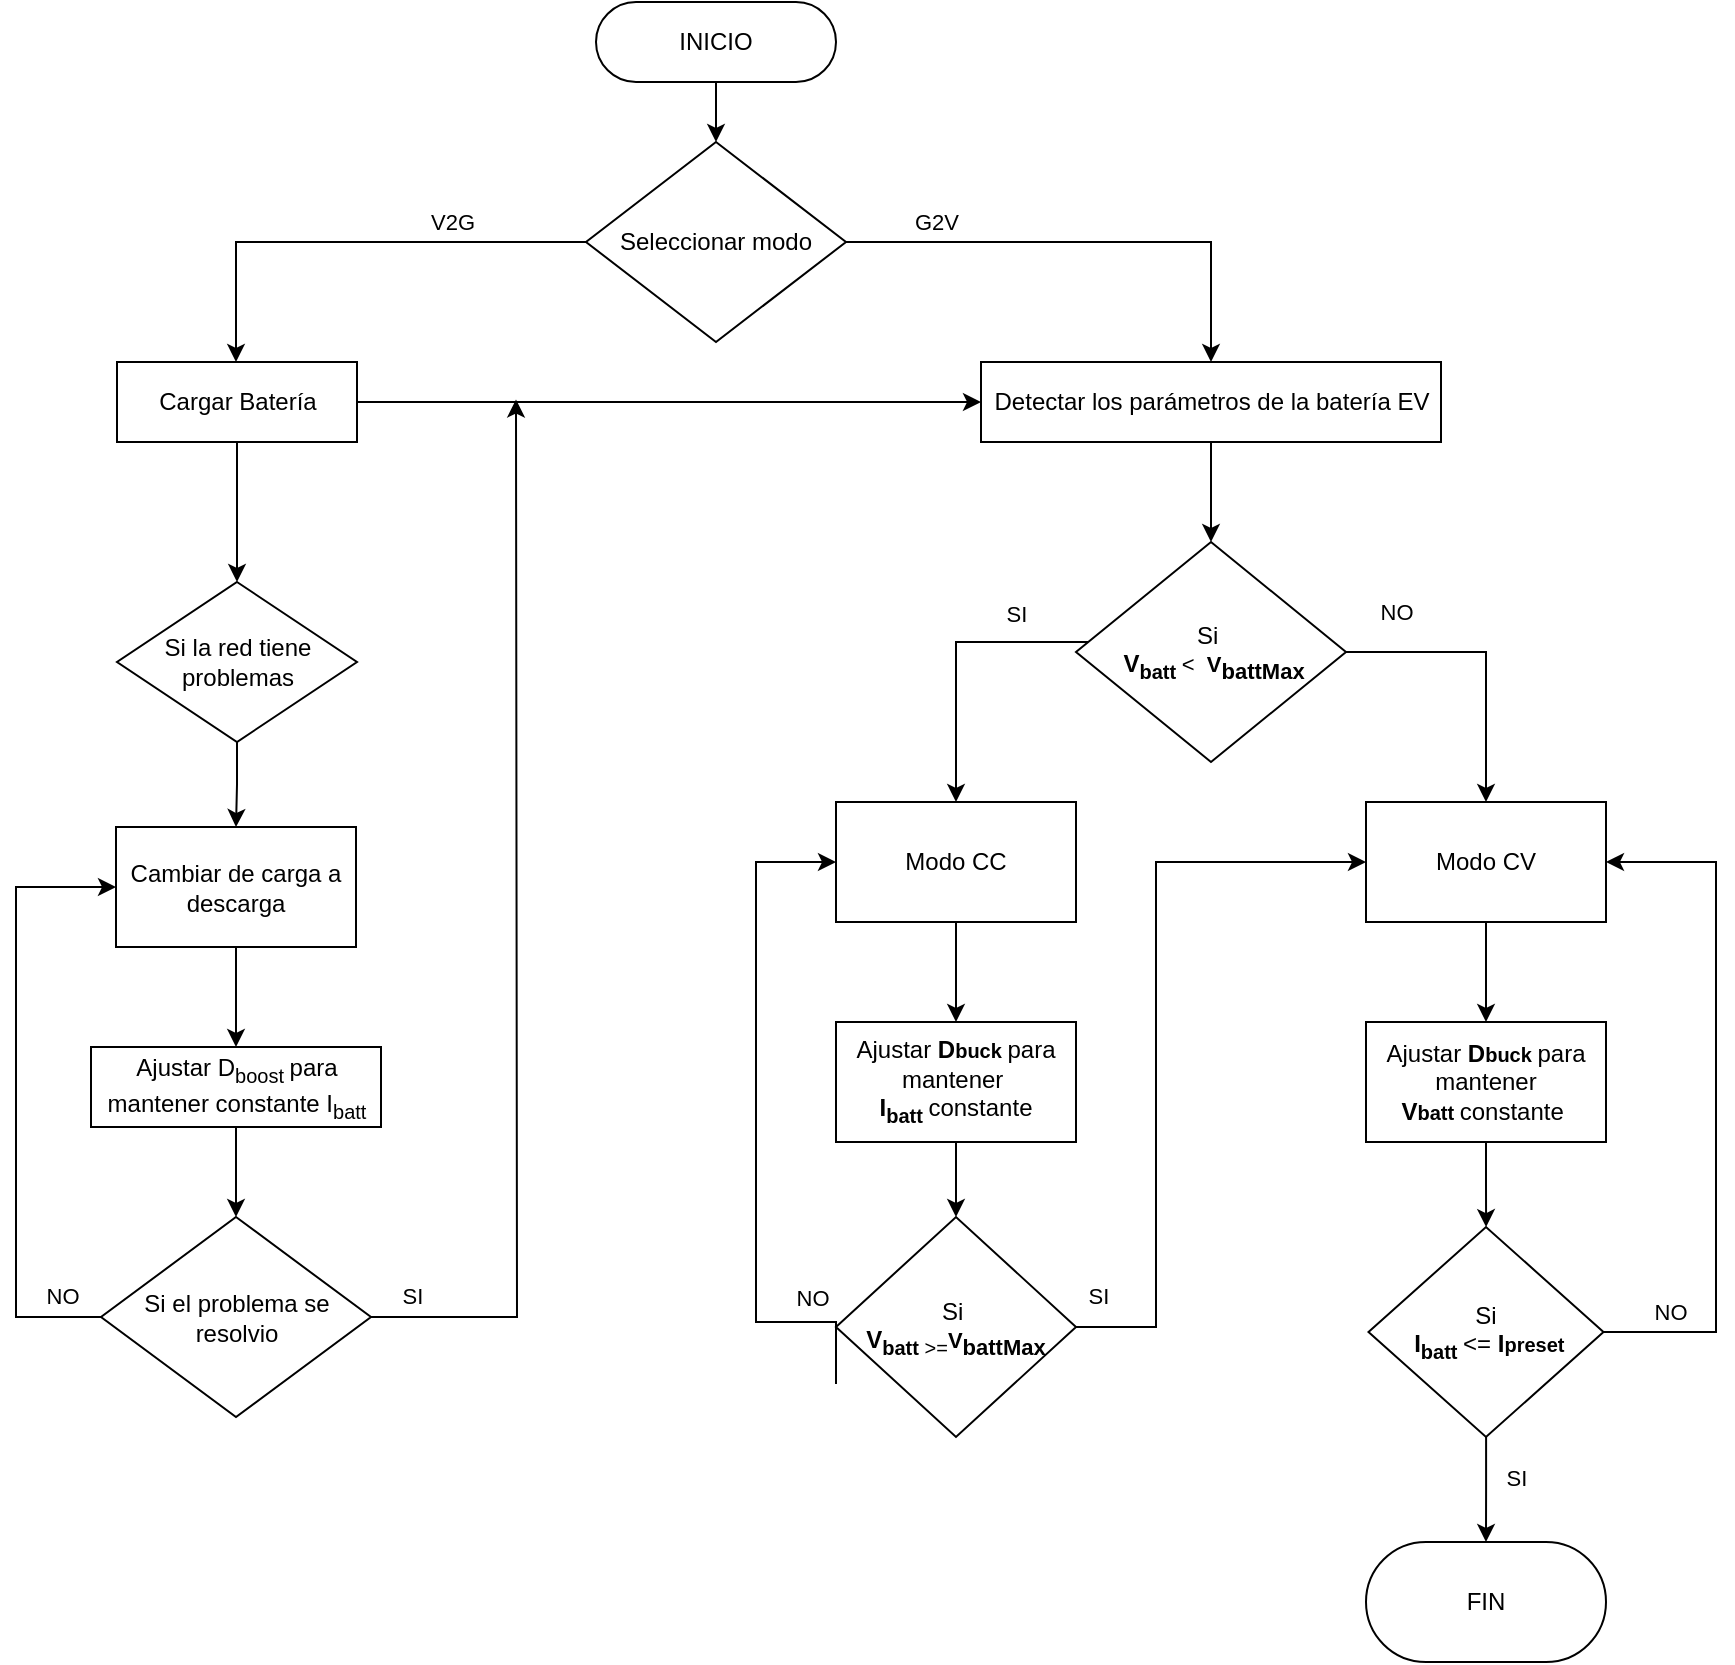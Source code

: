 <mxfile version="26.0.16">
  <diagram id="C5RBs43oDa-KdzZeNtuy" name="Page-1">
    <mxGraphModel dx="2427" dy="1826" grid="1" gridSize="10" guides="1" tooltips="1" connect="1" arrows="1" fold="1" page="1" pageScale="1" pageWidth="827" pageHeight="1169" math="0" shadow="0">
      <root>
        <mxCell id="WIyWlLk6GJQsqaUBKTNV-0" />
        <mxCell id="WIyWlLk6GJQsqaUBKTNV-1" parent="WIyWlLk6GJQsqaUBKTNV-0" />
        <mxCell id="a5GHFrGf41BElTRrp83H-3" style="edgeStyle=orthogonalEdgeStyle;rounded=0;orthogonalLoop=1;jettySize=auto;html=1;" edge="1" parent="WIyWlLk6GJQsqaUBKTNV-1" source="WIyWlLk6GJQsqaUBKTNV-3" target="a5GHFrGf41BElTRrp83H-2">
          <mxGeometry relative="1" as="geometry" />
        </mxCell>
        <mxCell id="WIyWlLk6GJQsqaUBKTNV-3" value="INICIO" style="rounded=1;whiteSpace=wrap;html=1;fontSize=12;glass=0;strokeWidth=1;shadow=0;arcSize=50;" parent="WIyWlLk6GJQsqaUBKTNV-1" vertex="1">
          <mxGeometry x="-160" y="-20" width="120" height="40" as="geometry" />
        </mxCell>
        <mxCell id="gNwy0mN7Eim3LWL15WjO-10" value="" style="edgeStyle=orthogonalEdgeStyle;rounded=0;orthogonalLoop=1;jettySize=auto;html=1;" parent="WIyWlLk6GJQsqaUBKTNV-1" source="WIyWlLk6GJQsqaUBKTNV-7" target="gNwy0mN7Eim3LWL15WjO-9" edge="1">
          <mxGeometry relative="1" as="geometry" />
        </mxCell>
        <mxCell id="WIyWlLk6GJQsqaUBKTNV-7" value="Detectar los parámetros de la batería EV" style="rounded=1;whiteSpace=wrap;html=1;fontSize=12;glass=0;strokeWidth=1;shadow=0;arcSize=0;" parent="WIyWlLk6GJQsqaUBKTNV-1" vertex="1">
          <mxGeometry x="32.5" y="160" width="230" height="40" as="geometry" />
        </mxCell>
        <mxCell id="gNwy0mN7Eim3LWL15WjO-12" value="" style="edgeStyle=orthogonalEdgeStyle;rounded=0;orthogonalLoop=1;jettySize=auto;html=1;" parent="WIyWlLk6GJQsqaUBKTNV-1" source="gNwy0mN7Eim3LWL15WjO-9" target="gNwy0mN7Eim3LWL15WjO-11" edge="1">
          <mxGeometry relative="1" as="geometry" />
        </mxCell>
        <mxCell id="gNwy0mN7Eim3LWL15WjO-13" value="NO" style="edgeLabel;html=1;align=center;verticalAlign=middle;resizable=0;points=[];" parent="gNwy0mN7Eim3LWL15WjO-12" vertex="1" connectable="0">
          <mxGeometry x="-0.197" y="2" relative="1" as="geometry">
            <mxPoint x="-33" y="-18" as="offset" />
          </mxGeometry>
        </mxCell>
        <mxCell id="gNwy0mN7Eim3LWL15WjO-15" value="" style="edgeStyle=orthogonalEdgeStyle;rounded=0;orthogonalLoop=1;jettySize=auto;html=1;" parent="WIyWlLk6GJQsqaUBKTNV-1" source="gNwy0mN7Eim3LWL15WjO-9" target="gNwy0mN7Eim3LWL15WjO-14" edge="1">
          <mxGeometry relative="1" as="geometry">
            <Array as="points">
              <mxPoint x="20" y="300" />
            </Array>
          </mxGeometry>
        </mxCell>
        <mxCell id="gNwy0mN7Eim3LWL15WjO-18" value="SI" style="edgeLabel;html=1;align=center;verticalAlign=middle;resizable=0;points=[];" parent="gNwy0mN7Eim3LWL15WjO-15" vertex="1" connectable="0">
          <mxGeometry x="-0.123" y="1" relative="1" as="geometry">
            <mxPoint x="28" y="-15" as="offset" />
          </mxGeometry>
        </mxCell>
        <mxCell id="gNwy0mN7Eim3LWL15WjO-9" value="Si&amp;nbsp;&lt;div&gt;&lt;font style=&quot;font-size: 11px;&quot;&gt;&amp;nbsp;&lt;/font&gt;&lt;span style=&quot;background-color: initial;&quot;&gt;&lt;b&gt;V&lt;/b&gt;&lt;/span&gt;&lt;sub style=&quot;background-color: initial;&quot;&gt;&lt;b&gt;batt&lt;/b&gt;&amp;nbsp;&lt;/sub&gt;&lt;span style=&quot;background-color: initial; font-size: 11px;&quot;&gt;&amp;lt;&amp;nbsp; &lt;b&gt;V&lt;/b&gt;&lt;/span&gt;&lt;sub style=&quot;background-color: initial; font-size: 11px;&quot;&gt;&lt;b&gt;battMax&lt;/b&gt;&lt;/sub&gt;&lt;/div&gt;" style="rhombus;whiteSpace=wrap;html=1;rounded=1;glass=0;strokeWidth=1;shadow=0;arcSize=0;" parent="WIyWlLk6GJQsqaUBKTNV-1" vertex="1">
          <mxGeometry x="80" y="250" width="135" height="110" as="geometry" />
        </mxCell>
        <mxCell id="gNwy0mN7Eim3LWL15WjO-20" value="" style="edgeStyle=orthogonalEdgeStyle;rounded=0;orthogonalLoop=1;jettySize=auto;html=1;" parent="WIyWlLk6GJQsqaUBKTNV-1" source="gNwy0mN7Eim3LWL15WjO-11" target="gNwy0mN7Eim3LWL15WjO-19" edge="1">
          <mxGeometry relative="1" as="geometry" />
        </mxCell>
        <mxCell id="gNwy0mN7Eim3LWL15WjO-11" value="Modo CV" style="whiteSpace=wrap;html=1;rounded=1;glass=0;strokeWidth=1;shadow=0;arcSize=0;" parent="WIyWlLk6GJQsqaUBKTNV-1" vertex="1">
          <mxGeometry x="225" y="380" width="120" height="60" as="geometry" />
        </mxCell>
        <mxCell id="gNwy0mN7Eim3LWL15WjO-33" value="" style="edgeStyle=orthogonalEdgeStyle;rounded=0;orthogonalLoop=1;jettySize=auto;html=1;" parent="WIyWlLk6GJQsqaUBKTNV-1" source="gNwy0mN7Eim3LWL15WjO-14" target="gNwy0mN7Eim3LWL15WjO-32" edge="1">
          <mxGeometry relative="1" as="geometry" />
        </mxCell>
        <mxCell id="gNwy0mN7Eim3LWL15WjO-14" value="Modo CC" style="whiteSpace=wrap;html=1;rounded=1;glass=0;strokeWidth=1;shadow=0;arcSize=0;" parent="WIyWlLk6GJQsqaUBKTNV-1" vertex="1">
          <mxGeometry x="-40" y="380" width="120" height="60" as="geometry" />
        </mxCell>
        <mxCell id="gNwy0mN7Eim3LWL15WjO-22" value="" style="edgeStyle=orthogonalEdgeStyle;rounded=0;orthogonalLoop=1;jettySize=auto;html=1;" parent="WIyWlLk6GJQsqaUBKTNV-1" source="gNwy0mN7Eim3LWL15WjO-19" target="gNwy0mN7Eim3LWL15WjO-21" edge="1">
          <mxGeometry relative="1" as="geometry" />
        </mxCell>
        <mxCell id="gNwy0mN7Eim3LWL15WjO-19" value="Ajustar &lt;b&gt;D&lt;/b&gt;&lt;span style=&quot;font-size: 10px;&quot;&gt;&lt;b&gt;buck&lt;/b&gt;&amp;nbsp;&lt;/span&gt;para mantener &lt;b&gt;V&lt;/b&gt;&lt;span style=&quot;font-size: 10px;&quot;&gt;&lt;b&gt;batt&lt;/b&gt;&amp;nbsp;&lt;/span&gt;constante&amp;nbsp;" style="whiteSpace=wrap;html=1;rounded=1;glass=0;strokeWidth=1;shadow=0;arcSize=0;" parent="WIyWlLk6GJQsqaUBKTNV-1" vertex="1">
          <mxGeometry x="225" y="490" width="120" height="60" as="geometry" />
        </mxCell>
        <mxCell id="gNwy0mN7Eim3LWL15WjO-28" value="" style="edgeStyle=orthogonalEdgeStyle;rounded=0;orthogonalLoop=1;jettySize=auto;html=1;" parent="WIyWlLk6GJQsqaUBKTNV-1" source="gNwy0mN7Eim3LWL15WjO-21" target="gNwy0mN7Eim3LWL15WjO-27" edge="1">
          <mxGeometry relative="1" as="geometry" />
        </mxCell>
        <mxCell id="gNwy0mN7Eim3LWL15WjO-29" value="SI" style="edgeLabel;html=1;align=center;verticalAlign=middle;resizable=0;points=[];" parent="gNwy0mN7Eim3LWL15WjO-28" vertex="1" connectable="0">
          <mxGeometry x="-0.298" relative="1" as="geometry">
            <mxPoint x="15" y="2" as="offset" />
          </mxGeometry>
        </mxCell>
        <mxCell id="gNwy0mN7Eim3LWL15WjO-30" style="edgeStyle=orthogonalEdgeStyle;rounded=0;orthogonalLoop=1;jettySize=auto;html=1;entryX=1;entryY=0.5;entryDx=0;entryDy=0;exitX=1;exitY=0.5;exitDx=0;exitDy=0;" parent="WIyWlLk6GJQsqaUBKTNV-1" source="gNwy0mN7Eim3LWL15WjO-21" target="gNwy0mN7Eim3LWL15WjO-11" edge="1">
          <mxGeometry relative="1" as="geometry">
            <Array as="points">
              <mxPoint x="400" y="645" />
              <mxPoint x="400" y="410" />
            </Array>
          </mxGeometry>
        </mxCell>
        <mxCell id="gNwy0mN7Eim3LWL15WjO-31" value="NO" style="edgeLabel;html=1;align=center;verticalAlign=middle;resizable=0;points=[];" parent="gNwy0mN7Eim3LWL15WjO-30" vertex="1" connectable="0">
          <mxGeometry x="-0.789" y="1" relative="1" as="geometry">
            <mxPoint x="-4" y="-9" as="offset" />
          </mxGeometry>
        </mxCell>
        <mxCell id="gNwy0mN7Eim3LWL15WjO-21" value="Si&lt;div&gt;&amp;nbsp;&lt;span style=&quot;background-color: initial;&quot;&gt;&lt;b&gt;I&lt;/b&gt;&lt;/span&gt;&lt;sub style=&quot;background-color: initial;&quot;&gt;&lt;b&gt;batt&lt;/b&gt;&amp;nbsp;&lt;/sub&gt;&lt;span style=&quot;background-color: initial;&quot;&gt;&amp;lt;=&amp;nbsp;&lt;/span&gt;&lt;span style=&quot;background-color: initial;&quot;&gt;&lt;b&gt;I&lt;span style=&quot;font-size: 10px;&quot;&gt;preset&lt;/span&gt;&lt;/b&gt;&lt;/span&gt;&lt;/div&gt;" style="rhombus;whiteSpace=wrap;html=1;rounded=1;glass=0;strokeWidth=1;shadow=0;arcSize=0;" parent="WIyWlLk6GJQsqaUBKTNV-1" vertex="1">
          <mxGeometry x="226.25" y="592.5" width="117.5" height="105" as="geometry" />
        </mxCell>
        <mxCell id="gNwy0mN7Eim3LWL15WjO-27" value="FIN" style="rounded=1;whiteSpace=wrap;html=1;glass=0;strokeWidth=1;shadow=0;arcSize=50;" parent="WIyWlLk6GJQsqaUBKTNV-1" vertex="1">
          <mxGeometry x="225" y="750" width="120" height="60" as="geometry" />
        </mxCell>
        <mxCell id="gNwy0mN7Eim3LWL15WjO-35" value="" style="edgeStyle=orthogonalEdgeStyle;rounded=0;orthogonalLoop=1;jettySize=auto;html=1;" parent="WIyWlLk6GJQsqaUBKTNV-1" source="gNwy0mN7Eim3LWL15WjO-32" target="gNwy0mN7Eim3LWL15WjO-34" edge="1">
          <mxGeometry relative="1" as="geometry" />
        </mxCell>
        <mxCell id="gNwy0mN7Eim3LWL15WjO-32" value="Ajustar&amp;nbsp;&lt;b&gt;D&lt;/b&gt;&lt;span style=&quot;font-size: 10px;&quot;&gt;&lt;b&gt;buck&amp;nbsp;&lt;/b&gt;&lt;/span&gt;para mantener&amp;nbsp;&lt;div&gt;&lt;span style=&quot;background-color: initial;&quot;&gt;&lt;b&gt;I&lt;/b&gt;&lt;/span&gt;&lt;sub style=&quot;background-color: initial;&quot;&gt;&lt;b&gt;batt&amp;nbsp;&lt;/b&gt;&lt;/sub&gt;constante&lt;/div&gt;" style="whiteSpace=wrap;html=1;rounded=1;glass=0;strokeWidth=1;shadow=0;arcSize=0;" parent="WIyWlLk6GJQsqaUBKTNV-1" vertex="1">
          <mxGeometry x="-40" y="490" width="120" height="60" as="geometry" />
        </mxCell>
        <mxCell id="gNwy0mN7Eim3LWL15WjO-37" style="edgeStyle=orthogonalEdgeStyle;rounded=0;orthogonalLoop=1;jettySize=auto;html=1;entryX=0;entryY=0.5;entryDx=0;entryDy=0;exitX=1;exitY=0.5;exitDx=0;exitDy=0;" parent="WIyWlLk6GJQsqaUBKTNV-1" source="gNwy0mN7Eim3LWL15WjO-34" target="gNwy0mN7Eim3LWL15WjO-11" edge="1">
          <mxGeometry relative="1" as="geometry">
            <mxPoint x="220" y="410" as="targetPoint" />
            <Array as="points">
              <mxPoint x="120" y="643" />
              <mxPoint x="120" y="410" />
            </Array>
            <mxPoint x="60" y="660" as="sourcePoint" />
          </mxGeometry>
        </mxCell>
        <mxCell id="gNwy0mN7Eim3LWL15WjO-39" value="SI" style="edgeLabel;html=1;align=center;verticalAlign=middle;resizable=0;points=[];" parent="gNwy0mN7Eim3LWL15WjO-37" vertex="1" connectable="0">
          <mxGeometry x="-0.853" y="-3" relative="1" as="geometry">
            <mxPoint x="-17" y="-19" as="offset" />
          </mxGeometry>
        </mxCell>
        <mxCell id="gNwy0mN7Eim3LWL15WjO-34" value="Si&amp;nbsp;&lt;div&gt;&lt;span style=&quot;background-color: initial;&quot;&gt;&lt;b&gt;V&lt;/b&gt;&lt;/span&gt;&lt;sub style=&quot;background-color: initial;&quot;&gt;&lt;b&gt;batt&lt;/b&gt;&amp;nbsp;&amp;gt;=&lt;/sub&gt;&lt;span style=&quot;background-color: initial; font-size: 11px;&quot;&gt;&lt;b&gt;V&lt;/b&gt;&lt;/span&gt;&lt;sub style=&quot;background-color: initial; font-size: 11px;&quot;&gt;&lt;b&gt;battMax&lt;/b&gt;&lt;/sub&gt;&lt;/div&gt;" style="rhombus;whiteSpace=wrap;html=1;rounded=1;glass=0;strokeWidth=1;shadow=0;arcSize=0;" parent="WIyWlLk6GJQsqaUBKTNV-1" vertex="1">
          <mxGeometry x="-40" y="587.5" width="120" height="110" as="geometry" />
        </mxCell>
        <mxCell id="gNwy0mN7Eim3LWL15WjO-36" style="edgeStyle=orthogonalEdgeStyle;rounded=0;orthogonalLoop=1;jettySize=auto;html=1;entryX=0;entryY=0.5;entryDx=0;entryDy=0;" parent="WIyWlLk6GJQsqaUBKTNV-1" target="gNwy0mN7Eim3LWL15WjO-14" edge="1">
          <mxGeometry relative="1" as="geometry">
            <Array as="points">
              <mxPoint x="-40" y="640" />
              <mxPoint x="-80" y="640" />
              <mxPoint x="-80" y="410" />
            </Array>
            <mxPoint x="-40" y="671" as="sourcePoint" />
            <mxPoint x="10" y="420" as="targetPoint" />
          </mxGeometry>
        </mxCell>
        <mxCell id="gNwy0mN7Eim3LWL15WjO-38" value="NO" style="edgeLabel;html=1;align=center;verticalAlign=middle;resizable=0;points=[];" parent="gNwy0mN7Eim3LWL15WjO-36" vertex="1" connectable="0">
          <mxGeometry x="-0.845" relative="1" as="geometry">
            <mxPoint x="-12" y="-17" as="offset" />
          </mxGeometry>
        </mxCell>
        <mxCell id="a5GHFrGf41BElTRrp83H-4" style="edgeStyle=orthogonalEdgeStyle;rounded=0;orthogonalLoop=1;jettySize=auto;html=1;entryX=0.5;entryY=0;entryDx=0;entryDy=0;" edge="1" parent="WIyWlLk6GJQsqaUBKTNV-1" source="a5GHFrGf41BElTRrp83H-2" target="WIyWlLk6GJQsqaUBKTNV-7">
          <mxGeometry relative="1" as="geometry">
            <Array as="points">
              <mxPoint x="148" y="100" />
            </Array>
          </mxGeometry>
        </mxCell>
        <mxCell id="a5GHFrGf41BElTRrp83H-23" value="G2V" style="edgeLabel;html=1;align=center;verticalAlign=middle;resizable=0;points=[];" vertex="1" connectable="0" parent="a5GHFrGf41BElTRrp83H-4">
          <mxGeometry x="-0.446" y="-1" relative="1" as="geometry">
            <mxPoint x="-22" y="-11" as="offset" />
          </mxGeometry>
        </mxCell>
        <mxCell id="a5GHFrGf41BElTRrp83H-6" value="" style="edgeStyle=orthogonalEdgeStyle;rounded=0;orthogonalLoop=1;jettySize=auto;html=1;" edge="1" parent="WIyWlLk6GJQsqaUBKTNV-1" source="a5GHFrGf41BElTRrp83H-2" target="a5GHFrGf41BElTRrp83H-5">
          <mxGeometry relative="1" as="geometry">
            <Array as="points">
              <mxPoint x="-340" y="100" />
            </Array>
          </mxGeometry>
        </mxCell>
        <mxCell id="a5GHFrGf41BElTRrp83H-22" value="V2G" style="edgeLabel;html=1;align=center;verticalAlign=middle;resizable=0;points=[];" vertex="1" connectable="0" parent="a5GHFrGf41BElTRrp83H-6">
          <mxGeometry x="-0.425" y="1" relative="1" as="geometry">
            <mxPoint y="-11" as="offset" />
          </mxGeometry>
        </mxCell>
        <mxCell id="a5GHFrGf41BElTRrp83H-2" value="Seleccionar modo" style="rhombus;whiteSpace=wrap;html=1;" vertex="1" parent="WIyWlLk6GJQsqaUBKTNV-1">
          <mxGeometry x="-165" y="50" width="130" height="100" as="geometry" />
        </mxCell>
        <mxCell id="a5GHFrGf41BElTRrp83H-9" value="" style="edgeStyle=orthogonalEdgeStyle;rounded=0;orthogonalLoop=1;jettySize=auto;html=1;" edge="1" parent="WIyWlLk6GJQsqaUBKTNV-1" source="a5GHFrGf41BElTRrp83H-5" target="a5GHFrGf41BElTRrp83H-8">
          <mxGeometry relative="1" as="geometry" />
        </mxCell>
        <mxCell id="a5GHFrGf41BElTRrp83H-19" style="edgeStyle=orthogonalEdgeStyle;rounded=0;orthogonalLoop=1;jettySize=auto;html=1;entryX=0;entryY=0.5;entryDx=0;entryDy=0;" edge="1" parent="WIyWlLk6GJQsqaUBKTNV-1" source="a5GHFrGf41BElTRrp83H-5" target="WIyWlLk6GJQsqaUBKTNV-7">
          <mxGeometry relative="1" as="geometry" />
        </mxCell>
        <mxCell id="a5GHFrGf41BElTRrp83H-5" value="Cargar Batería" style="whiteSpace=wrap;html=1;" vertex="1" parent="WIyWlLk6GJQsqaUBKTNV-1">
          <mxGeometry x="-399.5" y="160" width="120" height="40" as="geometry" />
        </mxCell>
        <mxCell id="a5GHFrGf41BElTRrp83H-11" value="" style="edgeStyle=orthogonalEdgeStyle;rounded=0;orthogonalLoop=1;jettySize=auto;html=1;" edge="1" parent="WIyWlLk6GJQsqaUBKTNV-1" source="a5GHFrGf41BElTRrp83H-8" target="a5GHFrGf41BElTRrp83H-10">
          <mxGeometry relative="1" as="geometry" />
        </mxCell>
        <mxCell id="a5GHFrGf41BElTRrp83H-8" value="Si la red tiene problemas" style="rhombus;whiteSpace=wrap;html=1;" vertex="1" parent="WIyWlLk6GJQsqaUBKTNV-1">
          <mxGeometry x="-399.5" y="270" width="120" height="80" as="geometry" />
        </mxCell>
        <mxCell id="a5GHFrGf41BElTRrp83H-13" value="" style="edgeStyle=orthogonalEdgeStyle;rounded=0;orthogonalLoop=1;jettySize=auto;html=1;" edge="1" parent="WIyWlLk6GJQsqaUBKTNV-1" source="a5GHFrGf41BElTRrp83H-10" target="a5GHFrGf41BElTRrp83H-12">
          <mxGeometry relative="1" as="geometry" />
        </mxCell>
        <mxCell id="a5GHFrGf41BElTRrp83H-10" value="Cambiar de carga a descarga" style="whiteSpace=wrap;html=1;" vertex="1" parent="WIyWlLk6GJQsqaUBKTNV-1">
          <mxGeometry x="-400" y="392.5" width="120" height="60" as="geometry" />
        </mxCell>
        <mxCell id="a5GHFrGf41BElTRrp83H-15" value="" style="edgeStyle=orthogonalEdgeStyle;rounded=0;orthogonalLoop=1;jettySize=auto;html=1;" edge="1" parent="WIyWlLk6GJQsqaUBKTNV-1" source="a5GHFrGf41BElTRrp83H-12" target="a5GHFrGf41BElTRrp83H-14">
          <mxGeometry relative="1" as="geometry" />
        </mxCell>
        <mxCell id="a5GHFrGf41BElTRrp83H-12" value="Ajustar D&lt;sub&gt;boost&amp;nbsp;&lt;/sub&gt;para mantener constante I&lt;sub&gt;batt&lt;/sub&gt;" style="whiteSpace=wrap;html=1;" vertex="1" parent="WIyWlLk6GJQsqaUBKTNV-1">
          <mxGeometry x="-412.5" y="502.5" width="145" height="40" as="geometry" />
        </mxCell>
        <mxCell id="a5GHFrGf41BElTRrp83H-16" style="edgeStyle=orthogonalEdgeStyle;rounded=0;orthogonalLoop=1;jettySize=auto;html=1;entryX=0;entryY=0.5;entryDx=0;entryDy=0;" edge="1" parent="WIyWlLk6GJQsqaUBKTNV-1" source="a5GHFrGf41BElTRrp83H-14" target="a5GHFrGf41BElTRrp83H-10">
          <mxGeometry relative="1" as="geometry">
            <mxPoint x="-470" y="420.761" as="targetPoint" />
            <Array as="points">
              <mxPoint x="-450" y="637.5" />
              <mxPoint x="-450" y="422.5" />
            </Array>
          </mxGeometry>
        </mxCell>
        <mxCell id="a5GHFrGf41BElTRrp83H-17" value="NO" style="edgeLabel;html=1;align=center;verticalAlign=middle;resizable=0;points=[];" vertex="1" connectable="0" parent="a5GHFrGf41BElTRrp83H-16">
          <mxGeometry x="-0.864" y="-1" relative="1" as="geometry">
            <mxPoint x="1" y="-10" as="offset" />
          </mxGeometry>
        </mxCell>
        <mxCell id="a5GHFrGf41BElTRrp83H-20" style="edgeStyle=orthogonalEdgeStyle;rounded=0;orthogonalLoop=1;jettySize=auto;html=1;" edge="1" parent="WIyWlLk6GJQsqaUBKTNV-1" source="a5GHFrGf41BElTRrp83H-14">
          <mxGeometry relative="1" as="geometry">
            <mxPoint x="-200" y="178.75" as="targetPoint" />
          </mxGeometry>
        </mxCell>
        <mxCell id="a5GHFrGf41BElTRrp83H-21" value="SI" style="edgeLabel;html=1;align=center;verticalAlign=middle;resizable=0;points=[];" vertex="1" connectable="0" parent="a5GHFrGf41BElTRrp83H-20">
          <mxGeometry x="-0.829" relative="1" as="geometry">
            <mxPoint x="-25" y="-11" as="offset" />
          </mxGeometry>
        </mxCell>
        <mxCell id="a5GHFrGf41BElTRrp83H-14" value="Si el problema se resolvio" style="rhombus;whiteSpace=wrap;html=1;" vertex="1" parent="WIyWlLk6GJQsqaUBKTNV-1">
          <mxGeometry x="-407.5" y="587.5" width="135" height="100" as="geometry" />
        </mxCell>
      </root>
    </mxGraphModel>
  </diagram>
</mxfile>
